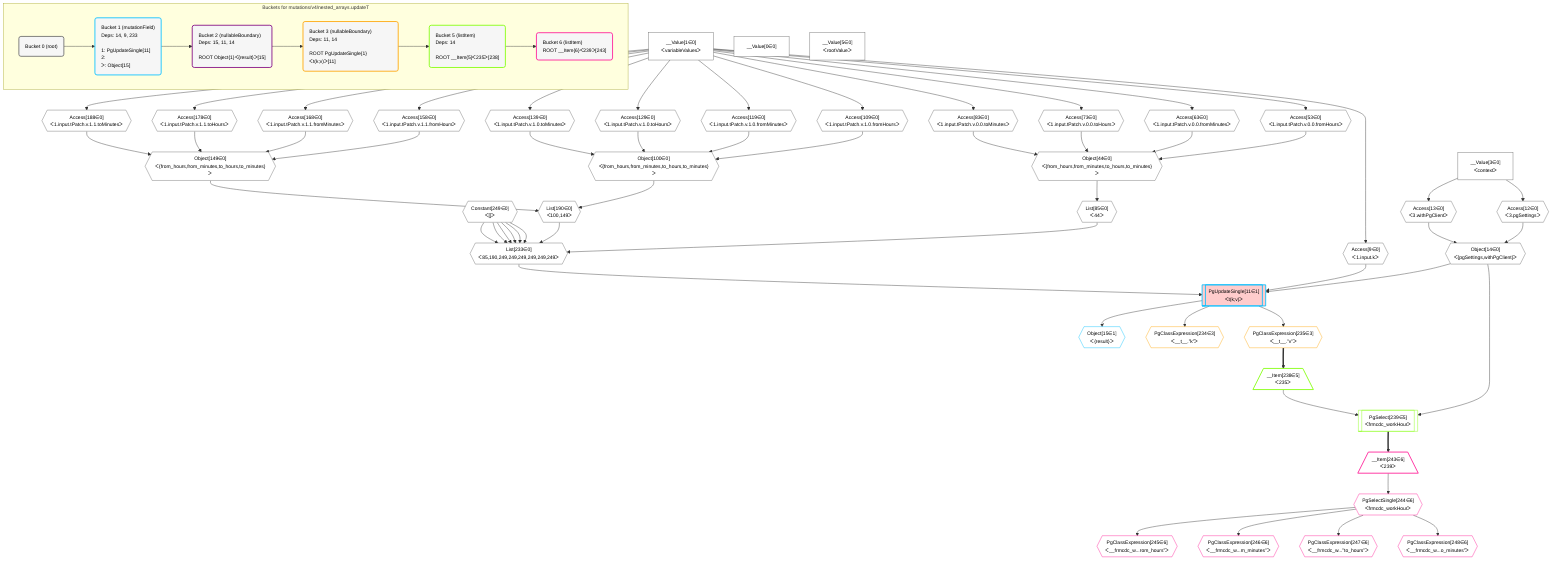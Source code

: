 %%{init: {'themeVariables': { 'fontSize': '12px'}}}%%
graph TD
    classDef path fill:#eee,stroke:#000,color:#000
    classDef plan fill:#fff,stroke-width:1px,color:#000
    classDef itemplan fill:#fff,stroke-width:2px,color:#000
    classDef unbatchedplan fill:#dff,stroke-width:1px,color:#000
    classDef sideeffectplan fill:#fcc,stroke-width:2px,color:#000
    classDef bucket fill:#f6f6f6,color:#000,stroke-width:2px,text-align:left


    %% plan dependencies
    List233{{"List[233∈0]<br />ᐸ85,190,249,249,249,249,249,249ᐳ"}}:::plan
    List85{{"List[85∈0]<br />ᐸ44ᐳ"}}:::plan
    List190{{"List[190∈0]<br />ᐸ100,149ᐳ"}}:::plan
    Constant249{{"Constant[249∈0]<br />ᐸ[]ᐳ"}}:::plan
    List85 & List190 & Constant249 & Constant249 & Constant249 & Constant249 & Constant249 & Constant249 --> List233
    Object44{{"Object[44∈0]<br />ᐸ{from_hours,from_minutes,to_hours,to_minutes}ᐳ"}}:::plan
    Access53{{"Access[53∈0]<br />ᐸ1.input.tPatch.v.0.0.fromHoursᐳ"}}:::plan
    Access63{{"Access[63∈0]<br />ᐸ1.input.tPatch.v.0.0.fromMinutesᐳ"}}:::plan
    Access73{{"Access[73∈0]<br />ᐸ1.input.tPatch.v.0.0.toHoursᐳ"}}:::plan
    Access83{{"Access[83∈0]<br />ᐸ1.input.tPatch.v.0.0.toMinutesᐳ"}}:::plan
    Access53 & Access63 & Access73 & Access83 --> Object44
    Object100{{"Object[100∈0]<br />ᐸ{from_hours,from_minutes,to_hours,to_minutes}ᐳ"}}:::plan
    Access109{{"Access[109∈0]<br />ᐸ1.input.tPatch.v.1.0.fromHoursᐳ"}}:::plan
    Access119{{"Access[119∈0]<br />ᐸ1.input.tPatch.v.1.0.fromMinutesᐳ"}}:::plan
    Access129{{"Access[129∈0]<br />ᐸ1.input.tPatch.v.1.0.toHoursᐳ"}}:::plan
    Access139{{"Access[139∈0]<br />ᐸ1.input.tPatch.v.1.0.toMinutesᐳ"}}:::plan
    Access109 & Access119 & Access129 & Access139 --> Object100
    Object149{{"Object[149∈0]<br />ᐸ{from_hours,from_minutes,to_hours,to_minutes}ᐳ"}}:::plan
    Access158{{"Access[158∈0]<br />ᐸ1.input.tPatch.v.1.1.fromHoursᐳ"}}:::plan
    Access168{{"Access[168∈0]<br />ᐸ1.input.tPatch.v.1.1.fromMinutesᐳ"}}:::plan
    Access178{{"Access[178∈0]<br />ᐸ1.input.tPatch.v.1.1.toHoursᐳ"}}:::plan
    Access188{{"Access[188∈0]<br />ᐸ1.input.tPatch.v.1.1.toMinutesᐳ"}}:::plan
    Access158 & Access168 & Access178 & Access188 --> Object149
    Object14{{"Object[14∈0]<br />ᐸ{pgSettings,withPgClient}ᐳ"}}:::plan
    Access12{{"Access[12∈0]<br />ᐸ3.pgSettingsᐳ"}}:::plan
    Access13{{"Access[13∈0]<br />ᐸ3.withPgClientᐳ"}}:::plan
    Access12 & Access13 --> Object14
    Object100 & Object149 --> List190
    Access9{{"Access[9∈0]<br />ᐸ1.input.kᐳ"}}:::plan
    __Value1["__Value[1∈0]<br />ᐸvariableValuesᐳ"]:::plan
    __Value1 --> Access9
    __Value3["__Value[3∈0]<br />ᐸcontextᐳ"]:::plan
    __Value3 --> Access12
    __Value3 --> Access13
    __Value1 --> Access53
    __Value1 --> Access63
    __Value1 --> Access73
    __Value1 --> Access83
    Object44 --> List85
    __Value1 --> Access109
    __Value1 --> Access119
    __Value1 --> Access129
    __Value1 --> Access139
    __Value1 --> Access158
    __Value1 --> Access168
    __Value1 --> Access178
    __Value1 --> Access188
    __Value0["__Value[0∈0]"]:::plan
    __Value5["__Value[5∈0]<br />ᐸrootValueᐳ"]:::plan
    PgUpdateSingle11[["PgUpdateSingle[11∈1]<br />ᐸt(k;v)ᐳ"]]:::sideeffectplan
    Object14 & Access9 & List233 --> PgUpdateSingle11
    Object15{{"Object[15∈1]<br />ᐸ{result}ᐳ"}}:::plan
    PgUpdateSingle11 --> Object15
    PgClassExpression234{{"PgClassExpression[234∈3]<br />ᐸ__t__.”k”ᐳ"}}:::plan
    PgUpdateSingle11 --> PgClassExpression234
    PgClassExpression235{{"PgClassExpression[235∈3]<br />ᐸ__t__.”v”ᐳ"}}:::plan
    PgUpdateSingle11 --> PgClassExpression235
    PgSelect239[["PgSelect[239∈5]<br />ᐸfrmcdc_workHourᐳ"]]:::plan
    __Item238[/"__Item[238∈5]<br />ᐸ235ᐳ"\]:::itemplan
    Object14 & __Item238 --> PgSelect239
    PgClassExpression235 ==> __Item238
    __Item243[/"__Item[243∈6]<br />ᐸ239ᐳ"\]:::itemplan
    PgSelect239 ==> __Item243
    PgSelectSingle244{{"PgSelectSingle[244∈6]<br />ᐸfrmcdc_workHourᐳ"}}:::plan
    __Item243 --> PgSelectSingle244
    PgClassExpression245{{"PgClassExpression[245∈6]<br />ᐸ__frmcdc_w...rom_hours”ᐳ"}}:::plan
    PgSelectSingle244 --> PgClassExpression245
    PgClassExpression246{{"PgClassExpression[246∈6]<br />ᐸ__frmcdc_w...m_minutes”ᐳ"}}:::plan
    PgSelectSingle244 --> PgClassExpression246
    PgClassExpression247{{"PgClassExpression[247∈6]<br />ᐸ__frmcdc_w...”to_hours”ᐳ"}}:::plan
    PgSelectSingle244 --> PgClassExpression247
    PgClassExpression248{{"PgClassExpression[248∈6]<br />ᐸ__frmcdc_w...o_minutes”ᐳ"}}:::plan
    PgSelectSingle244 --> PgClassExpression248

    %% define steps

    subgraph "Buckets for mutations/v4/nested_arrays.updateT"
    Bucket0("Bucket 0 (root)"):::bucket
    classDef bucket0 stroke:#696969
    class Bucket0,__Value0,__Value1,__Value3,__Value5,Access9,Access12,Access13,Object14,Object44,Access53,Access63,Access73,Access83,List85,Object100,Access109,Access119,Access129,Access139,Object149,Access158,Access168,Access178,Access188,List190,List233,Constant249 bucket0
    Bucket1("Bucket 1 (mutationField)<br />Deps: 14, 9, 233<br /><br />1: PgUpdateSingle[11]<br />2: <br />ᐳ: Object[15]"):::bucket
    classDef bucket1 stroke:#00bfff
    class Bucket1,PgUpdateSingle11,Object15 bucket1
    Bucket2("Bucket 2 (nullableBoundary)<br />Deps: 15, 11, 14<br /><br />ROOT Object{1}ᐸ{result}ᐳ[15]"):::bucket
    classDef bucket2 stroke:#7f007f
    class Bucket2 bucket2
    Bucket3("Bucket 3 (nullableBoundary)<br />Deps: 11, 14<br /><br />ROOT PgUpdateSingle{1}ᐸt(k;v)ᐳ[11]"):::bucket
    classDef bucket3 stroke:#ffa500
    class Bucket3,PgClassExpression234,PgClassExpression235 bucket3
    Bucket5("Bucket 5 (listItem)<br />Deps: 14<br /><br />ROOT __Item{5}ᐸ235ᐳ[238]"):::bucket
    classDef bucket5 stroke:#7fff00
    class Bucket5,__Item238,PgSelect239 bucket5
    Bucket6("Bucket 6 (listItem)<br />ROOT __Item{6}ᐸ239ᐳ[243]"):::bucket
    classDef bucket6 stroke:#ff1493
    class Bucket6,__Item243,PgSelectSingle244,PgClassExpression245,PgClassExpression246,PgClassExpression247,PgClassExpression248 bucket6
    Bucket0 --> Bucket1
    Bucket1 --> Bucket2
    Bucket2 --> Bucket3
    Bucket3 --> Bucket5
    Bucket5 --> Bucket6
    end